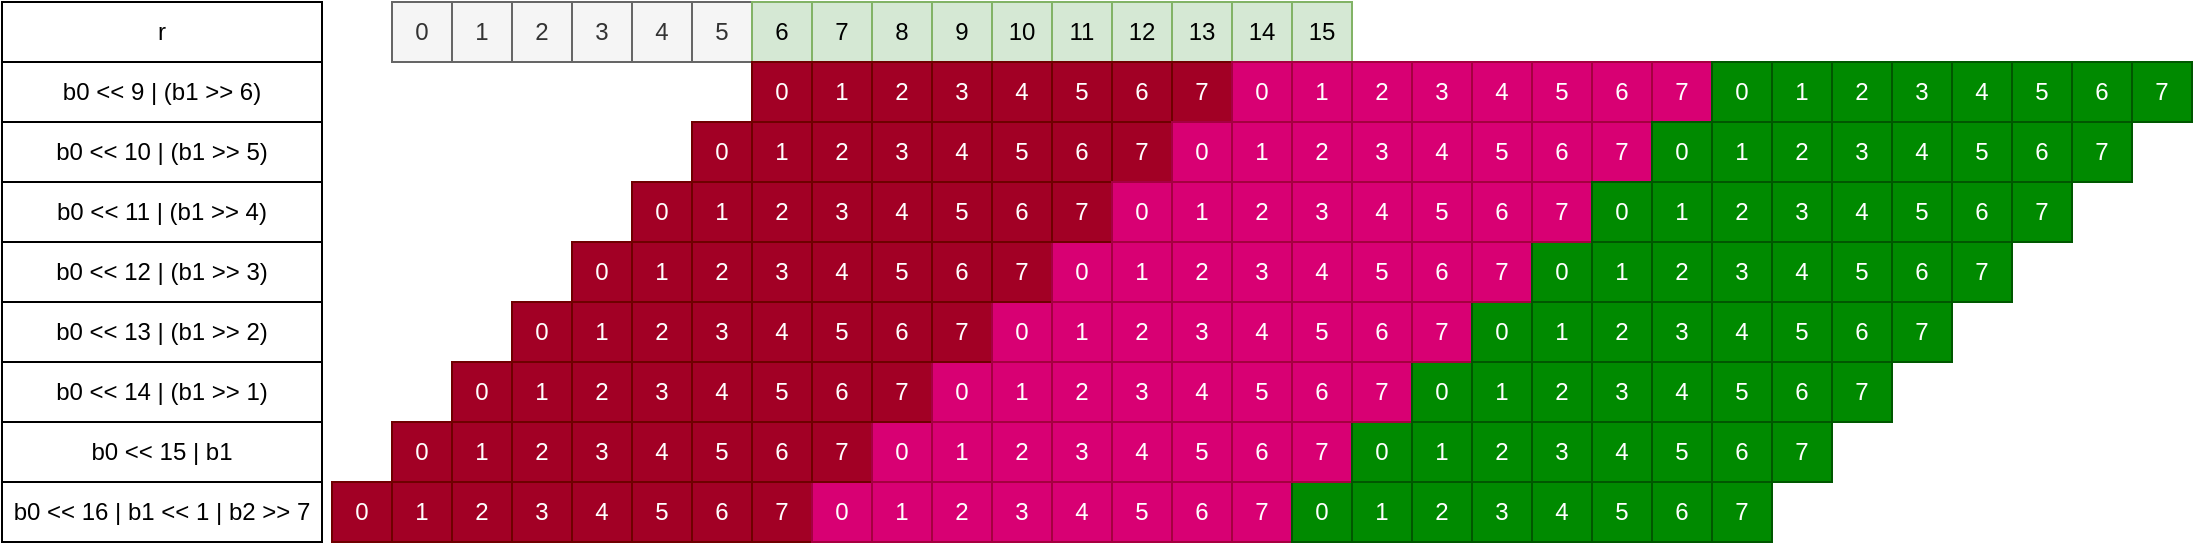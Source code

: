 <mxfile version="12.9.13" type="device"><diagram id="uOVzUXQxePfYdUG9Wrc1" name="Page-1"><mxGraphModel dx="1831" dy="492" grid="1" gridSize="10" guides="1" tooltips="1" connect="1" arrows="1" fold="1" page="1" pageScale="1" pageWidth="850" pageHeight="1100" math="0" shadow="0"><root><mxCell id="0"/><mxCell id="1" parent="0"/><mxCell id="N0EqqoQpJxKkxGZAKBHG-18" value="" style="group" vertex="1" connectable="0" parent="1"><mxGeometry x="185" y="120" width="480" height="30" as="geometry"/></mxCell><mxCell id="N0EqqoQpJxKkxGZAKBHG-2" value="0" style="rounded=0;whiteSpace=wrap;html=1;fillColor=#f5f5f5;strokeColor=#666666;fontColor=#333333;" vertex="1" parent="N0EqqoQpJxKkxGZAKBHG-18"><mxGeometry width="30" height="30" as="geometry"/></mxCell><mxCell id="N0EqqoQpJxKkxGZAKBHG-3" value="1" style="rounded=0;whiteSpace=wrap;html=1;fillColor=#f5f5f5;strokeColor=#666666;fontColor=#333333;" vertex="1" parent="N0EqqoQpJxKkxGZAKBHG-18"><mxGeometry x="30" width="30" height="30" as="geometry"/></mxCell><mxCell id="N0EqqoQpJxKkxGZAKBHG-4" value="2" style="rounded=0;whiteSpace=wrap;html=1;fillColor=#f5f5f5;strokeColor=#666666;fontColor=#333333;" vertex="1" parent="N0EqqoQpJxKkxGZAKBHG-18"><mxGeometry x="60" width="30" height="30" as="geometry"/></mxCell><mxCell id="N0EqqoQpJxKkxGZAKBHG-5" value="3" style="rounded=0;whiteSpace=wrap;html=1;fillColor=#f5f5f5;strokeColor=#666666;fontColor=#333333;" vertex="1" parent="N0EqqoQpJxKkxGZAKBHG-18"><mxGeometry x="90" width="30" height="30" as="geometry"/></mxCell><mxCell id="N0EqqoQpJxKkxGZAKBHG-6" value="4" style="rounded=0;whiteSpace=wrap;html=1;fillColor=#f5f5f5;strokeColor=#666666;fontColor=#333333;" vertex="1" parent="N0EqqoQpJxKkxGZAKBHG-18"><mxGeometry x="120" width="30" height="30" as="geometry"/></mxCell><mxCell id="N0EqqoQpJxKkxGZAKBHG-7" value="5" style="rounded=0;whiteSpace=wrap;html=1;fillColor=#f5f5f5;strokeColor=#666666;fontColor=#333333;" vertex="1" parent="N0EqqoQpJxKkxGZAKBHG-18"><mxGeometry x="150" width="30" height="30" as="geometry"/></mxCell><mxCell id="N0EqqoQpJxKkxGZAKBHG-8" value="6" style="rounded=0;whiteSpace=wrap;html=1;fillColor=#d5e8d4;strokeColor=#82b366;" vertex="1" parent="N0EqqoQpJxKkxGZAKBHG-18"><mxGeometry x="180" width="30" height="30" as="geometry"/></mxCell><mxCell id="N0EqqoQpJxKkxGZAKBHG-9" value="7" style="rounded=0;whiteSpace=wrap;html=1;fillColor=#d5e8d4;strokeColor=#82b366;" vertex="1" parent="N0EqqoQpJxKkxGZAKBHG-18"><mxGeometry x="210" width="30" height="30" as="geometry"/></mxCell><mxCell id="N0EqqoQpJxKkxGZAKBHG-10" value="8" style="rounded=0;whiteSpace=wrap;html=1;fillColor=#d5e8d4;strokeColor=#82b366;" vertex="1" parent="N0EqqoQpJxKkxGZAKBHG-18"><mxGeometry x="240" width="30" height="30" as="geometry"/></mxCell><mxCell id="N0EqqoQpJxKkxGZAKBHG-11" value="9" style="rounded=0;whiteSpace=wrap;html=1;fillColor=#d5e8d4;strokeColor=#82b366;" vertex="1" parent="N0EqqoQpJxKkxGZAKBHG-18"><mxGeometry x="270" width="30" height="30" as="geometry"/></mxCell><mxCell id="N0EqqoQpJxKkxGZAKBHG-12" value="10" style="rounded=0;whiteSpace=wrap;html=1;fillColor=#d5e8d4;strokeColor=#82b366;" vertex="1" parent="N0EqqoQpJxKkxGZAKBHG-18"><mxGeometry x="300" width="30" height="30" as="geometry"/></mxCell><mxCell id="N0EqqoQpJxKkxGZAKBHG-13" value="11" style="rounded=0;whiteSpace=wrap;html=1;fillColor=#d5e8d4;strokeColor=#82b366;" vertex="1" parent="N0EqqoQpJxKkxGZAKBHG-18"><mxGeometry x="330" width="30" height="30" as="geometry"/></mxCell><mxCell id="N0EqqoQpJxKkxGZAKBHG-14" value="12" style="rounded=0;whiteSpace=wrap;html=1;fillColor=#d5e8d4;strokeColor=#82b366;" vertex="1" parent="N0EqqoQpJxKkxGZAKBHG-18"><mxGeometry x="360" width="30" height="30" as="geometry"/></mxCell><mxCell id="N0EqqoQpJxKkxGZAKBHG-15" value="13" style="rounded=0;whiteSpace=wrap;html=1;fillColor=#d5e8d4;strokeColor=#82b366;" vertex="1" parent="N0EqqoQpJxKkxGZAKBHG-18"><mxGeometry x="390" width="30" height="30" as="geometry"/></mxCell><mxCell id="N0EqqoQpJxKkxGZAKBHG-16" value="14" style="rounded=0;whiteSpace=wrap;html=1;fillColor=#d5e8d4;strokeColor=#82b366;" vertex="1" parent="N0EqqoQpJxKkxGZAKBHG-18"><mxGeometry x="420" width="30" height="30" as="geometry"/></mxCell><mxCell id="N0EqqoQpJxKkxGZAKBHG-17" value="15" style="rounded=0;whiteSpace=wrap;html=1;fillColor=#d5e8d4;strokeColor=#82b366;" vertex="1" parent="N0EqqoQpJxKkxGZAKBHG-18"><mxGeometry x="450" width="30" height="30" as="geometry"/></mxCell><mxCell id="N0EqqoQpJxKkxGZAKBHG-55" value="" style="group" vertex="1" connectable="0" parent="1"><mxGeometry x="365" y="150" width="720" height="30" as="geometry"/></mxCell><mxCell id="N0EqqoQpJxKkxGZAKBHG-31" value="" style="group;fillColor=#a20025;strokeColor=#6F0000;fontColor=#ffffff;" vertex="1" connectable="0" parent="N0EqqoQpJxKkxGZAKBHG-55"><mxGeometry width="240" height="30" as="geometry"/></mxCell><mxCell id="N0EqqoQpJxKkxGZAKBHG-22" value="0" style="rounded=0;whiteSpace=wrap;html=1;fillColor=#a20025;strokeColor=#6F0000;fontColor=#ffffff;" vertex="1" parent="N0EqqoQpJxKkxGZAKBHG-31"><mxGeometry width="30" height="30" as="geometry"/></mxCell><mxCell id="N0EqqoQpJxKkxGZAKBHG-23" value="1" style="rounded=0;whiteSpace=wrap;html=1;fillColor=#a20025;strokeColor=#6F0000;fontColor=#ffffff;" vertex="1" parent="N0EqqoQpJxKkxGZAKBHG-31"><mxGeometry x="30" width="30" height="30" as="geometry"/></mxCell><mxCell id="N0EqqoQpJxKkxGZAKBHG-24" value="2" style="rounded=0;whiteSpace=wrap;html=1;fillColor=#a20025;strokeColor=#6F0000;fontColor=#ffffff;" vertex="1" parent="N0EqqoQpJxKkxGZAKBHG-31"><mxGeometry x="60" width="30" height="30" as="geometry"/></mxCell><mxCell id="N0EqqoQpJxKkxGZAKBHG-25" value="3" style="rounded=0;whiteSpace=wrap;html=1;fillColor=#a20025;strokeColor=#6F0000;fontColor=#ffffff;" vertex="1" parent="N0EqqoQpJxKkxGZAKBHG-31"><mxGeometry x="90" width="30" height="30" as="geometry"/></mxCell><mxCell id="N0EqqoQpJxKkxGZAKBHG-27" value="4" style="rounded=0;whiteSpace=wrap;html=1;fillColor=#a20025;strokeColor=#6F0000;fontColor=#ffffff;" vertex="1" parent="N0EqqoQpJxKkxGZAKBHG-31"><mxGeometry x="120" width="30" height="30" as="geometry"/></mxCell><mxCell id="N0EqqoQpJxKkxGZAKBHG-28" value="5" style="rounded=0;whiteSpace=wrap;html=1;fillColor=#a20025;strokeColor=#6F0000;fontColor=#ffffff;" vertex="1" parent="N0EqqoQpJxKkxGZAKBHG-31"><mxGeometry x="150" width="30" height="30" as="geometry"/></mxCell><mxCell id="N0EqqoQpJxKkxGZAKBHG-29" value="6" style="rounded=0;whiteSpace=wrap;html=1;fillColor=#a20025;strokeColor=#6F0000;fontColor=#ffffff;" vertex="1" parent="N0EqqoQpJxKkxGZAKBHG-31"><mxGeometry x="180" width="30" height="30" as="geometry"/></mxCell><mxCell id="N0EqqoQpJxKkxGZAKBHG-30" value="7" style="rounded=0;whiteSpace=wrap;html=1;fillColor=#a20025;strokeColor=#6F0000;fontColor=#ffffff;" vertex="1" parent="N0EqqoQpJxKkxGZAKBHG-31"><mxGeometry x="210" width="30" height="30" as="geometry"/></mxCell><mxCell id="N0EqqoQpJxKkxGZAKBHG-32" value="" style="group;fillColor=#d80073;strokeColor=#A50040;fontColor=#ffffff;" vertex="1" connectable="0" parent="N0EqqoQpJxKkxGZAKBHG-55"><mxGeometry x="240" width="240" height="30" as="geometry"/></mxCell><mxCell id="N0EqqoQpJxKkxGZAKBHG-33" value="0" style="rounded=0;whiteSpace=wrap;html=1;fillColor=#d80073;strokeColor=#A50040;fontColor=#ffffff;" vertex="1" parent="N0EqqoQpJxKkxGZAKBHG-32"><mxGeometry width="30" height="30" as="geometry"/></mxCell><mxCell id="N0EqqoQpJxKkxGZAKBHG-34" value="1" style="rounded=0;whiteSpace=wrap;html=1;fillColor=#d80073;strokeColor=#A50040;fontColor=#ffffff;" vertex="1" parent="N0EqqoQpJxKkxGZAKBHG-32"><mxGeometry x="30" width="30" height="30" as="geometry"/></mxCell><mxCell id="N0EqqoQpJxKkxGZAKBHG-35" value="2" style="rounded=0;whiteSpace=wrap;html=1;fillColor=#d80073;strokeColor=#A50040;fontColor=#ffffff;" vertex="1" parent="N0EqqoQpJxKkxGZAKBHG-32"><mxGeometry x="60" width="30" height="30" as="geometry"/></mxCell><mxCell id="N0EqqoQpJxKkxGZAKBHG-36" value="3" style="rounded=0;whiteSpace=wrap;html=1;fillColor=#d80073;strokeColor=#A50040;fontColor=#ffffff;" vertex="1" parent="N0EqqoQpJxKkxGZAKBHG-32"><mxGeometry x="90" width="30" height="30" as="geometry"/></mxCell><mxCell id="N0EqqoQpJxKkxGZAKBHG-37" value="4" style="rounded=0;whiteSpace=wrap;html=1;fillColor=#d80073;strokeColor=#A50040;fontColor=#ffffff;" vertex="1" parent="N0EqqoQpJxKkxGZAKBHG-32"><mxGeometry x="120" width="30" height="30" as="geometry"/></mxCell><mxCell id="N0EqqoQpJxKkxGZAKBHG-38" value="5" style="rounded=0;whiteSpace=wrap;html=1;fillColor=#d80073;strokeColor=#A50040;fontColor=#ffffff;" vertex="1" parent="N0EqqoQpJxKkxGZAKBHG-32"><mxGeometry x="150" width="30" height="30" as="geometry"/></mxCell><mxCell id="N0EqqoQpJxKkxGZAKBHG-39" value="6" style="rounded=0;whiteSpace=wrap;html=1;fillColor=#d80073;strokeColor=#A50040;fontColor=#ffffff;" vertex="1" parent="N0EqqoQpJxKkxGZAKBHG-32"><mxGeometry x="180" width="30" height="30" as="geometry"/></mxCell><mxCell id="N0EqqoQpJxKkxGZAKBHG-40" value="7" style="rounded=0;whiteSpace=wrap;html=1;fillColor=#d80073;strokeColor=#A50040;fontColor=#ffffff;" vertex="1" parent="N0EqqoQpJxKkxGZAKBHG-32"><mxGeometry x="210" width="30" height="30" as="geometry"/></mxCell><mxCell id="N0EqqoQpJxKkxGZAKBHG-41" value="" style="group;fillColor=#008a00;strokeColor=#005700;fontColor=#ffffff;" vertex="1" connectable="0" parent="N0EqqoQpJxKkxGZAKBHG-55"><mxGeometry x="480" width="240" height="30" as="geometry"/></mxCell><mxCell id="N0EqqoQpJxKkxGZAKBHG-42" value="0" style="rounded=0;whiteSpace=wrap;html=1;fillColor=#008a00;strokeColor=#005700;fontColor=#ffffff;" vertex="1" parent="N0EqqoQpJxKkxGZAKBHG-41"><mxGeometry width="30" height="30" as="geometry"/></mxCell><mxCell id="N0EqqoQpJxKkxGZAKBHG-43" value="1" style="rounded=0;whiteSpace=wrap;html=1;fillColor=#008a00;strokeColor=#005700;fontColor=#ffffff;" vertex="1" parent="N0EqqoQpJxKkxGZAKBHG-41"><mxGeometry x="30" width="30" height="30" as="geometry"/></mxCell><mxCell id="N0EqqoQpJxKkxGZAKBHG-44" value="2" style="rounded=0;whiteSpace=wrap;html=1;fillColor=#008a00;strokeColor=#005700;fontColor=#ffffff;" vertex="1" parent="N0EqqoQpJxKkxGZAKBHG-41"><mxGeometry x="60" width="30" height="30" as="geometry"/></mxCell><mxCell id="N0EqqoQpJxKkxGZAKBHG-45" value="3" style="rounded=0;whiteSpace=wrap;html=1;fillColor=#008a00;strokeColor=#005700;fontColor=#ffffff;" vertex="1" parent="N0EqqoQpJxKkxGZAKBHG-41"><mxGeometry x="90" width="30" height="30" as="geometry"/></mxCell><mxCell id="N0EqqoQpJxKkxGZAKBHG-46" value="4" style="rounded=0;whiteSpace=wrap;html=1;fillColor=#008a00;strokeColor=#005700;fontColor=#ffffff;" vertex="1" parent="N0EqqoQpJxKkxGZAKBHG-41"><mxGeometry x="120" width="30" height="30" as="geometry"/></mxCell><mxCell id="N0EqqoQpJxKkxGZAKBHG-47" value="5" style="rounded=0;whiteSpace=wrap;html=1;fillColor=#008a00;strokeColor=#005700;fontColor=#ffffff;" vertex="1" parent="N0EqqoQpJxKkxGZAKBHG-41"><mxGeometry x="150" width="30" height="30" as="geometry"/></mxCell><mxCell id="N0EqqoQpJxKkxGZAKBHG-48" value="6" style="rounded=0;whiteSpace=wrap;html=1;fillColor=#008a00;strokeColor=#005700;fontColor=#ffffff;" vertex="1" parent="N0EqqoQpJxKkxGZAKBHG-41"><mxGeometry x="180" width="30" height="30" as="geometry"/></mxCell><mxCell id="N0EqqoQpJxKkxGZAKBHG-49" value="7" style="rounded=0;whiteSpace=wrap;html=1;fillColor=#008a00;strokeColor=#005700;fontColor=#ffffff;" vertex="1" parent="N0EqqoQpJxKkxGZAKBHG-41"><mxGeometry x="210" width="30" height="30" as="geometry"/></mxCell><mxCell id="N0EqqoQpJxKkxGZAKBHG-56" value="" style="group" vertex="1" connectable="0" parent="1"><mxGeometry x="335" y="180" width="720" height="30" as="geometry"/></mxCell><mxCell id="N0EqqoQpJxKkxGZAKBHG-57" value="" style="group;fillColor=#a20025;strokeColor=#6F0000;fontColor=#ffffff;" vertex="1" connectable="0" parent="N0EqqoQpJxKkxGZAKBHG-56"><mxGeometry width="240" height="30" as="geometry"/></mxCell><mxCell id="N0EqqoQpJxKkxGZAKBHG-58" value="0" style="rounded=0;whiteSpace=wrap;html=1;fillColor=#a20025;strokeColor=#6F0000;fontColor=#ffffff;" vertex="1" parent="N0EqqoQpJxKkxGZAKBHG-57"><mxGeometry width="30" height="30" as="geometry"/></mxCell><mxCell id="N0EqqoQpJxKkxGZAKBHG-59" value="1" style="rounded=0;whiteSpace=wrap;html=1;fillColor=#a20025;strokeColor=#6F0000;fontColor=#ffffff;" vertex="1" parent="N0EqqoQpJxKkxGZAKBHG-57"><mxGeometry x="30" width="30" height="30" as="geometry"/></mxCell><mxCell id="N0EqqoQpJxKkxGZAKBHG-60" value="2" style="rounded=0;whiteSpace=wrap;html=1;fillColor=#a20025;strokeColor=#6F0000;fontColor=#ffffff;" vertex="1" parent="N0EqqoQpJxKkxGZAKBHG-57"><mxGeometry x="60" width="30" height="30" as="geometry"/></mxCell><mxCell id="N0EqqoQpJxKkxGZAKBHG-61" value="3" style="rounded=0;whiteSpace=wrap;html=1;fillColor=#a20025;strokeColor=#6F0000;fontColor=#ffffff;" vertex="1" parent="N0EqqoQpJxKkxGZAKBHG-57"><mxGeometry x="90" width="30" height="30" as="geometry"/></mxCell><mxCell id="N0EqqoQpJxKkxGZAKBHG-62" value="4" style="rounded=0;whiteSpace=wrap;html=1;fillColor=#a20025;strokeColor=#6F0000;fontColor=#ffffff;" vertex="1" parent="N0EqqoQpJxKkxGZAKBHG-57"><mxGeometry x="120" width="30" height="30" as="geometry"/></mxCell><mxCell id="N0EqqoQpJxKkxGZAKBHG-63" value="5" style="rounded=0;whiteSpace=wrap;html=1;fillColor=#a20025;strokeColor=#6F0000;fontColor=#ffffff;" vertex="1" parent="N0EqqoQpJxKkxGZAKBHG-57"><mxGeometry x="150" width="30" height="30" as="geometry"/></mxCell><mxCell id="N0EqqoQpJxKkxGZAKBHG-64" value="6" style="rounded=0;whiteSpace=wrap;html=1;fillColor=#a20025;strokeColor=#6F0000;fontColor=#ffffff;" vertex="1" parent="N0EqqoQpJxKkxGZAKBHG-57"><mxGeometry x="180" width="30" height="30" as="geometry"/></mxCell><mxCell id="N0EqqoQpJxKkxGZAKBHG-65" value="7" style="rounded=0;whiteSpace=wrap;html=1;fillColor=#a20025;strokeColor=#6F0000;fontColor=#ffffff;" vertex="1" parent="N0EqqoQpJxKkxGZAKBHG-57"><mxGeometry x="210" width="30" height="30" as="geometry"/></mxCell><mxCell id="N0EqqoQpJxKkxGZAKBHG-66" value="" style="group;fillColor=#d80073;strokeColor=#A50040;fontColor=#ffffff;" vertex="1" connectable="0" parent="N0EqqoQpJxKkxGZAKBHG-56"><mxGeometry x="240" width="240" height="30" as="geometry"/></mxCell><mxCell id="N0EqqoQpJxKkxGZAKBHG-67" value="0" style="rounded=0;whiteSpace=wrap;html=1;fillColor=#d80073;strokeColor=#A50040;fontColor=#ffffff;" vertex="1" parent="N0EqqoQpJxKkxGZAKBHG-66"><mxGeometry width="30" height="30" as="geometry"/></mxCell><mxCell id="N0EqqoQpJxKkxGZAKBHG-68" value="1" style="rounded=0;whiteSpace=wrap;html=1;fillColor=#d80073;strokeColor=#A50040;fontColor=#ffffff;" vertex="1" parent="N0EqqoQpJxKkxGZAKBHG-66"><mxGeometry x="30" width="30" height="30" as="geometry"/></mxCell><mxCell id="N0EqqoQpJxKkxGZAKBHG-69" value="2" style="rounded=0;whiteSpace=wrap;html=1;fillColor=#d80073;strokeColor=#A50040;fontColor=#ffffff;" vertex="1" parent="N0EqqoQpJxKkxGZAKBHG-66"><mxGeometry x="60" width="30" height="30" as="geometry"/></mxCell><mxCell id="N0EqqoQpJxKkxGZAKBHG-70" value="3" style="rounded=0;whiteSpace=wrap;html=1;fillColor=#d80073;strokeColor=#A50040;fontColor=#ffffff;" vertex="1" parent="N0EqqoQpJxKkxGZAKBHG-66"><mxGeometry x="90" width="30" height="30" as="geometry"/></mxCell><mxCell id="N0EqqoQpJxKkxGZAKBHG-71" value="4" style="rounded=0;whiteSpace=wrap;html=1;fillColor=#d80073;strokeColor=#A50040;fontColor=#ffffff;" vertex="1" parent="N0EqqoQpJxKkxGZAKBHG-66"><mxGeometry x="120" width="30" height="30" as="geometry"/></mxCell><mxCell id="N0EqqoQpJxKkxGZAKBHG-72" value="5" style="rounded=0;whiteSpace=wrap;html=1;fillColor=#d80073;strokeColor=#A50040;fontColor=#ffffff;" vertex="1" parent="N0EqqoQpJxKkxGZAKBHG-66"><mxGeometry x="150" width="30" height="30" as="geometry"/></mxCell><mxCell id="N0EqqoQpJxKkxGZAKBHG-73" value="6" style="rounded=0;whiteSpace=wrap;html=1;fillColor=#d80073;strokeColor=#A50040;fontColor=#ffffff;" vertex="1" parent="N0EqqoQpJxKkxGZAKBHG-66"><mxGeometry x="180" width="30" height="30" as="geometry"/></mxCell><mxCell id="N0EqqoQpJxKkxGZAKBHG-74" value="7" style="rounded=0;whiteSpace=wrap;html=1;fillColor=#d80073;strokeColor=#A50040;fontColor=#ffffff;" vertex="1" parent="N0EqqoQpJxKkxGZAKBHG-66"><mxGeometry x="210" width="30" height="30" as="geometry"/></mxCell><mxCell id="N0EqqoQpJxKkxGZAKBHG-75" value="" style="group;fillColor=#008a00;strokeColor=#005700;fontColor=#ffffff;" vertex="1" connectable="0" parent="N0EqqoQpJxKkxGZAKBHG-56"><mxGeometry x="480" width="240" height="30" as="geometry"/></mxCell><mxCell id="N0EqqoQpJxKkxGZAKBHG-76" value="0" style="rounded=0;whiteSpace=wrap;html=1;fillColor=#008a00;strokeColor=#005700;fontColor=#ffffff;" vertex="1" parent="N0EqqoQpJxKkxGZAKBHG-75"><mxGeometry width="30" height="30" as="geometry"/></mxCell><mxCell id="N0EqqoQpJxKkxGZAKBHG-77" value="1" style="rounded=0;whiteSpace=wrap;html=1;fillColor=#008a00;strokeColor=#005700;fontColor=#ffffff;" vertex="1" parent="N0EqqoQpJxKkxGZAKBHG-75"><mxGeometry x="30" width="30" height="30" as="geometry"/></mxCell><mxCell id="N0EqqoQpJxKkxGZAKBHG-78" value="2" style="rounded=0;whiteSpace=wrap;html=1;fillColor=#008a00;strokeColor=#005700;fontColor=#ffffff;" vertex="1" parent="N0EqqoQpJxKkxGZAKBHG-75"><mxGeometry x="60" width="30" height="30" as="geometry"/></mxCell><mxCell id="N0EqqoQpJxKkxGZAKBHG-79" value="3" style="rounded=0;whiteSpace=wrap;html=1;fillColor=#008a00;strokeColor=#005700;fontColor=#ffffff;" vertex="1" parent="N0EqqoQpJxKkxGZAKBHG-75"><mxGeometry x="90" width="30" height="30" as="geometry"/></mxCell><mxCell id="N0EqqoQpJxKkxGZAKBHG-80" value="4" style="rounded=0;whiteSpace=wrap;html=1;fillColor=#008a00;strokeColor=#005700;fontColor=#ffffff;" vertex="1" parent="N0EqqoQpJxKkxGZAKBHG-75"><mxGeometry x="120" width="30" height="30" as="geometry"/></mxCell><mxCell id="N0EqqoQpJxKkxGZAKBHG-81" value="5" style="rounded=0;whiteSpace=wrap;html=1;fillColor=#008a00;strokeColor=#005700;fontColor=#ffffff;" vertex="1" parent="N0EqqoQpJxKkxGZAKBHG-75"><mxGeometry x="150" width="30" height="30" as="geometry"/></mxCell><mxCell id="N0EqqoQpJxKkxGZAKBHG-82" value="6" style="rounded=0;whiteSpace=wrap;html=1;fillColor=#008a00;strokeColor=#005700;fontColor=#ffffff;" vertex="1" parent="N0EqqoQpJxKkxGZAKBHG-75"><mxGeometry x="180" width="30" height="30" as="geometry"/></mxCell><mxCell id="N0EqqoQpJxKkxGZAKBHG-83" value="7" style="rounded=0;whiteSpace=wrap;html=1;fillColor=#008a00;strokeColor=#005700;fontColor=#ffffff;" vertex="1" parent="N0EqqoQpJxKkxGZAKBHG-75"><mxGeometry x="210" width="30" height="30" as="geometry"/></mxCell><mxCell id="N0EqqoQpJxKkxGZAKBHG-84" value="" style="group" vertex="1" connectable="0" parent="1"><mxGeometry x="155" y="360" width="720" height="30" as="geometry"/></mxCell><mxCell id="N0EqqoQpJxKkxGZAKBHG-85" value="" style="group;fillColor=#a20025;strokeColor=#6F0000;fontColor=#ffffff;" vertex="1" connectable="0" parent="N0EqqoQpJxKkxGZAKBHG-84"><mxGeometry width="240" height="30" as="geometry"/></mxCell><mxCell id="N0EqqoQpJxKkxGZAKBHG-86" value="0" style="rounded=0;whiteSpace=wrap;html=1;fillColor=#a20025;strokeColor=#6F0000;fontColor=#ffffff;" vertex="1" parent="N0EqqoQpJxKkxGZAKBHG-85"><mxGeometry width="30" height="30" as="geometry"/></mxCell><mxCell id="N0EqqoQpJxKkxGZAKBHG-87" value="1" style="rounded=0;whiteSpace=wrap;html=1;fillColor=#a20025;strokeColor=#6F0000;fontColor=#ffffff;" vertex="1" parent="N0EqqoQpJxKkxGZAKBHG-85"><mxGeometry x="30" width="30" height="30" as="geometry"/></mxCell><mxCell id="N0EqqoQpJxKkxGZAKBHG-88" value="2" style="rounded=0;whiteSpace=wrap;html=1;fillColor=#a20025;strokeColor=#6F0000;fontColor=#ffffff;" vertex="1" parent="N0EqqoQpJxKkxGZAKBHG-85"><mxGeometry x="60" width="30" height="30" as="geometry"/></mxCell><mxCell id="N0EqqoQpJxKkxGZAKBHG-89" value="3" style="rounded=0;whiteSpace=wrap;html=1;fillColor=#a20025;strokeColor=#6F0000;fontColor=#ffffff;" vertex="1" parent="N0EqqoQpJxKkxGZAKBHG-85"><mxGeometry x="90" width="30" height="30" as="geometry"/></mxCell><mxCell id="N0EqqoQpJxKkxGZAKBHG-90" value="4" style="rounded=0;whiteSpace=wrap;html=1;fillColor=#a20025;strokeColor=#6F0000;fontColor=#ffffff;" vertex="1" parent="N0EqqoQpJxKkxGZAKBHG-85"><mxGeometry x="120" width="30" height="30" as="geometry"/></mxCell><mxCell id="N0EqqoQpJxKkxGZAKBHG-91" value="5" style="rounded=0;whiteSpace=wrap;html=1;fillColor=#a20025;strokeColor=#6F0000;fontColor=#ffffff;" vertex="1" parent="N0EqqoQpJxKkxGZAKBHG-85"><mxGeometry x="150" width="30" height="30" as="geometry"/></mxCell><mxCell id="N0EqqoQpJxKkxGZAKBHG-92" value="6" style="rounded=0;whiteSpace=wrap;html=1;fillColor=#a20025;strokeColor=#6F0000;fontColor=#ffffff;" vertex="1" parent="N0EqqoQpJxKkxGZAKBHG-85"><mxGeometry x="180" width="30" height="30" as="geometry"/></mxCell><mxCell id="N0EqqoQpJxKkxGZAKBHG-93" value="7" style="rounded=0;whiteSpace=wrap;html=1;fillColor=#a20025;strokeColor=#6F0000;fontColor=#ffffff;" vertex="1" parent="N0EqqoQpJxKkxGZAKBHG-85"><mxGeometry x="210" width="30" height="30" as="geometry"/></mxCell><mxCell id="N0EqqoQpJxKkxGZAKBHG-94" value="" style="group;fillColor=#d80073;strokeColor=#A50040;fontColor=#ffffff;" vertex="1" connectable="0" parent="N0EqqoQpJxKkxGZAKBHG-84"><mxGeometry x="240" width="240" height="30" as="geometry"/></mxCell><mxCell id="N0EqqoQpJxKkxGZAKBHG-95" value="0" style="rounded=0;whiteSpace=wrap;html=1;fillColor=#d80073;strokeColor=#A50040;fontColor=#ffffff;" vertex="1" parent="N0EqqoQpJxKkxGZAKBHG-94"><mxGeometry width="30" height="30" as="geometry"/></mxCell><mxCell id="N0EqqoQpJxKkxGZAKBHG-96" value="1" style="rounded=0;whiteSpace=wrap;html=1;fillColor=#d80073;strokeColor=#A50040;fontColor=#ffffff;" vertex="1" parent="N0EqqoQpJxKkxGZAKBHG-94"><mxGeometry x="30" width="30" height="30" as="geometry"/></mxCell><mxCell id="N0EqqoQpJxKkxGZAKBHG-97" value="2" style="rounded=0;whiteSpace=wrap;html=1;fillColor=#d80073;strokeColor=#A50040;fontColor=#ffffff;" vertex="1" parent="N0EqqoQpJxKkxGZAKBHG-94"><mxGeometry x="60" width="30" height="30" as="geometry"/></mxCell><mxCell id="N0EqqoQpJxKkxGZAKBHG-98" value="3" style="rounded=0;whiteSpace=wrap;html=1;fillColor=#d80073;strokeColor=#A50040;fontColor=#ffffff;" vertex="1" parent="N0EqqoQpJxKkxGZAKBHG-94"><mxGeometry x="90" width="30" height="30" as="geometry"/></mxCell><mxCell id="N0EqqoQpJxKkxGZAKBHG-99" value="4" style="rounded=0;whiteSpace=wrap;html=1;fillColor=#d80073;strokeColor=#A50040;fontColor=#ffffff;" vertex="1" parent="N0EqqoQpJxKkxGZAKBHG-94"><mxGeometry x="120" width="30" height="30" as="geometry"/></mxCell><mxCell id="N0EqqoQpJxKkxGZAKBHG-100" value="5" style="rounded=0;whiteSpace=wrap;html=1;fillColor=#d80073;strokeColor=#A50040;fontColor=#ffffff;" vertex="1" parent="N0EqqoQpJxKkxGZAKBHG-94"><mxGeometry x="150" width="30" height="30" as="geometry"/></mxCell><mxCell id="N0EqqoQpJxKkxGZAKBHG-101" value="6" style="rounded=0;whiteSpace=wrap;html=1;fillColor=#d80073;strokeColor=#A50040;fontColor=#ffffff;" vertex="1" parent="N0EqqoQpJxKkxGZAKBHG-94"><mxGeometry x="180" width="30" height="30" as="geometry"/></mxCell><mxCell id="N0EqqoQpJxKkxGZAKBHG-102" value="7" style="rounded=0;whiteSpace=wrap;html=1;fillColor=#d80073;strokeColor=#A50040;fontColor=#ffffff;" vertex="1" parent="N0EqqoQpJxKkxGZAKBHG-94"><mxGeometry x="210" width="30" height="30" as="geometry"/></mxCell><mxCell id="N0EqqoQpJxKkxGZAKBHG-103" value="" style="group;fillColor=#008a00;strokeColor=#005700;fontColor=#ffffff;" vertex="1" connectable="0" parent="N0EqqoQpJxKkxGZAKBHG-84"><mxGeometry x="480" width="240" height="30" as="geometry"/></mxCell><mxCell id="N0EqqoQpJxKkxGZAKBHG-104" value="0" style="rounded=0;whiteSpace=wrap;html=1;fillColor=#008a00;strokeColor=#005700;fontColor=#ffffff;" vertex="1" parent="N0EqqoQpJxKkxGZAKBHG-103"><mxGeometry width="30" height="30" as="geometry"/></mxCell><mxCell id="N0EqqoQpJxKkxGZAKBHG-105" value="1" style="rounded=0;whiteSpace=wrap;html=1;fillColor=#008a00;strokeColor=#005700;fontColor=#ffffff;" vertex="1" parent="N0EqqoQpJxKkxGZAKBHG-103"><mxGeometry x="30" width="30" height="30" as="geometry"/></mxCell><mxCell id="N0EqqoQpJxKkxGZAKBHG-106" value="2" style="rounded=0;whiteSpace=wrap;html=1;fillColor=#008a00;strokeColor=#005700;fontColor=#ffffff;" vertex="1" parent="N0EqqoQpJxKkxGZAKBHG-103"><mxGeometry x="60" width="30" height="30" as="geometry"/></mxCell><mxCell id="N0EqqoQpJxKkxGZAKBHG-107" value="3" style="rounded=0;whiteSpace=wrap;html=1;fillColor=#008a00;strokeColor=#005700;fontColor=#ffffff;" vertex="1" parent="N0EqqoQpJxKkxGZAKBHG-103"><mxGeometry x="90" width="30" height="30" as="geometry"/></mxCell><mxCell id="N0EqqoQpJxKkxGZAKBHG-108" value="4" style="rounded=0;whiteSpace=wrap;html=1;fillColor=#008a00;strokeColor=#005700;fontColor=#ffffff;" vertex="1" parent="N0EqqoQpJxKkxGZAKBHG-103"><mxGeometry x="120" width="30" height="30" as="geometry"/></mxCell><mxCell id="N0EqqoQpJxKkxGZAKBHG-109" value="5" style="rounded=0;whiteSpace=wrap;html=1;fillColor=#008a00;strokeColor=#005700;fontColor=#ffffff;" vertex="1" parent="N0EqqoQpJxKkxGZAKBHG-103"><mxGeometry x="150" width="30" height="30" as="geometry"/></mxCell><mxCell id="N0EqqoQpJxKkxGZAKBHG-110" value="6" style="rounded=0;whiteSpace=wrap;html=1;fillColor=#008a00;strokeColor=#005700;fontColor=#ffffff;" vertex="1" parent="N0EqqoQpJxKkxGZAKBHG-103"><mxGeometry x="180" width="30" height="30" as="geometry"/></mxCell><mxCell id="N0EqqoQpJxKkxGZAKBHG-111" value="7" style="rounded=0;whiteSpace=wrap;html=1;fillColor=#008a00;strokeColor=#005700;fontColor=#ffffff;" vertex="1" parent="N0EqqoQpJxKkxGZAKBHG-103"><mxGeometry x="210" width="30" height="30" as="geometry"/></mxCell><mxCell id="N0EqqoQpJxKkxGZAKBHG-113" value="" style="group" vertex="1" connectable="0" parent="1"><mxGeometry x="185" y="330" width="720" height="30" as="geometry"/></mxCell><mxCell id="N0EqqoQpJxKkxGZAKBHG-114" value="" style="group;fillColor=#a20025;strokeColor=#6F0000;fontColor=#ffffff;" vertex="1" connectable="0" parent="N0EqqoQpJxKkxGZAKBHG-113"><mxGeometry width="240" height="30" as="geometry"/></mxCell><mxCell id="N0EqqoQpJxKkxGZAKBHG-115" value="0" style="rounded=0;whiteSpace=wrap;html=1;fillColor=#a20025;strokeColor=#6F0000;fontColor=#ffffff;" vertex="1" parent="N0EqqoQpJxKkxGZAKBHG-114"><mxGeometry width="30" height="30" as="geometry"/></mxCell><mxCell id="N0EqqoQpJxKkxGZAKBHG-116" value="1" style="rounded=0;whiteSpace=wrap;html=1;fillColor=#a20025;strokeColor=#6F0000;fontColor=#ffffff;" vertex="1" parent="N0EqqoQpJxKkxGZAKBHG-114"><mxGeometry x="30" width="30" height="30" as="geometry"/></mxCell><mxCell id="N0EqqoQpJxKkxGZAKBHG-117" value="2" style="rounded=0;whiteSpace=wrap;html=1;fillColor=#a20025;strokeColor=#6F0000;fontColor=#ffffff;" vertex="1" parent="N0EqqoQpJxKkxGZAKBHG-114"><mxGeometry x="60" width="30" height="30" as="geometry"/></mxCell><mxCell id="N0EqqoQpJxKkxGZAKBHG-118" value="3" style="rounded=0;whiteSpace=wrap;html=1;fillColor=#a20025;strokeColor=#6F0000;fontColor=#ffffff;" vertex="1" parent="N0EqqoQpJxKkxGZAKBHG-114"><mxGeometry x="90" width="30" height="30" as="geometry"/></mxCell><mxCell id="N0EqqoQpJxKkxGZAKBHG-119" value="4" style="rounded=0;whiteSpace=wrap;html=1;fillColor=#a20025;strokeColor=#6F0000;fontColor=#ffffff;" vertex="1" parent="N0EqqoQpJxKkxGZAKBHG-114"><mxGeometry x="120" width="30" height="30" as="geometry"/></mxCell><mxCell id="N0EqqoQpJxKkxGZAKBHG-120" value="5" style="rounded=0;whiteSpace=wrap;html=1;fillColor=#a20025;strokeColor=#6F0000;fontColor=#ffffff;" vertex="1" parent="N0EqqoQpJxKkxGZAKBHG-114"><mxGeometry x="150" width="30" height="30" as="geometry"/></mxCell><mxCell id="N0EqqoQpJxKkxGZAKBHG-121" value="6" style="rounded=0;whiteSpace=wrap;html=1;fillColor=#a20025;strokeColor=#6F0000;fontColor=#ffffff;" vertex="1" parent="N0EqqoQpJxKkxGZAKBHG-114"><mxGeometry x="180" width="30" height="30" as="geometry"/></mxCell><mxCell id="N0EqqoQpJxKkxGZAKBHG-122" value="7" style="rounded=0;whiteSpace=wrap;html=1;fillColor=#a20025;strokeColor=#6F0000;fontColor=#ffffff;" vertex="1" parent="N0EqqoQpJxKkxGZAKBHG-114"><mxGeometry x="210" width="30" height="30" as="geometry"/></mxCell><mxCell id="N0EqqoQpJxKkxGZAKBHG-123" value="" style="group;fillColor=#d80073;strokeColor=#A50040;fontColor=#ffffff;" vertex="1" connectable="0" parent="N0EqqoQpJxKkxGZAKBHG-113"><mxGeometry x="240" width="240" height="30" as="geometry"/></mxCell><mxCell id="N0EqqoQpJxKkxGZAKBHG-124" value="0" style="rounded=0;whiteSpace=wrap;html=1;fillColor=#d80073;strokeColor=#A50040;fontColor=#ffffff;" vertex="1" parent="N0EqqoQpJxKkxGZAKBHG-123"><mxGeometry width="30" height="30" as="geometry"/></mxCell><mxCell id="N0EqqoQpJxKkxGZAKBHG-125" value="1" style="rounded=0;whiteSpace=wrap;html=1;fillColor=#d80073;strokeColor=#A50040;fontColor=#ffffff;" vertex="1" parent="N0EqqoQpJxKkxGZAKBHG-123"><mxGeometry x="30" width="30" height="30" as="geometry"/></mxCell><mxCell id="N0EqqoQpJxKkxGZAKBHG-126" value="2" style="rounded=0;whiteSpace=wrap;html=1;fillColor=#d80073;strokeColor=#A50040;fontColor=#ffffff;" vertex="1" parent="N0EqqoQpJxKkxGZAKBHG-123"><mxGeometry x="60" width="30" height="30" as="geometry"/></mxCell><mxCell id="N0EqqoQpJxKkxGZAKBHG-127" value="3" style="rounded=0;whiteSpace=wrap;html=1;fillColor=#d80073;strokeColor=#A50040;fontColor=#ffffff;" vertex="1" parent="N0EqqoQpJxKkxGZAKBHG-123"><mxGeometry x="90" width="30" height="30" as="geometry"/></mxCell><mxCell id="N0EqqoQpJxKkxGZAKBHG-128" value="4" style="rounded=0;whiteSpace=wrap;html=1;fillColor=#d80073;strokeColor=#A50040;fontColor=#ffffff;" vertex="1" parent="N0EqqoQpJxKkxGZAKBHG-123"><mxGeometry x="120" width="30" height="30" as="geometry"/></mxCell><mxCell id="N0EqqoQpJxKkxGZAKBHG-129" value="5" style="rounded=0;whiteSpace=wrap;html=1;fillColor=#d80073;strokeColor=#A50040;fontColor=#ffffff;" vertex="1" parent="N0EqqoQpJxKkxGZAKBHG-123"><mxGeometry x="150" width="30" height="30" as="geometry"/></mxCell><mxCell id="N0EqqoQpJxKkxGZAKBHG-130" value="6" style="rounded=0;whiteSpace=wrap;html=1;fillColor=#d80073;strokeColor=#A50040;fontColor=#ffffff;" vertex="1" parent="N0EqqoQpJxKkxGZAKBHG-123"><mxGeometry x="180" width="30" height="30" as="geometry"/></mxCell><mxCell id="N0EqqoQpJxKkxGZAKBHG-131" value="7" style="rounded=0;whiteSpace=wrap;html=1;fillColor=#d80073;strokeColor=#A50040;fontColor=#ffffff;" vertex="1" parent="N0EqqoQpJxKkxGZAKBHG-123"><mxGeometry x="210" width="30" height="30" as="geometry"/></mxCell><mxCell id="N0EqqoQpJxKkxGZAKBHG-132" value="" style="group;fillColor=#008a00;strokeColor=#005700;fontColor=#ffffff;" vertex="1" connectable="0" parent="N0EqqoQpJxKkxGZAKBHG-113"><mxGeometry x="480" width="240" height="30" as="geometry"/></mxCell><mxCell id="N0EqqoQpJxKkxGZAKBHG-133" value="0" style="rounded=0;whiteSpace=wrap;html=1;fillColor=#008a00;strokeColor=#005700;fontColor=#ffffff;" vertex="1" parent="N0EqqoQpJxKkxGZAKBHG-132"><mxGeometry width="30" height="30" as="geometry"/></mxCell><mxCell id="N0EqqoQpJxKkxGZAKBHG-134" value="1" style="rounded=0;whiteSpace=wrap;html=1;fillColor=#008a00;strokeColor=#005700;fontColor=#ffffff;" vertex="1" parent="N0EqqoQpJxKkxGZAKBHG-132"><mxGeometry x="30" width="30" height="30" as="geometry"/></mxCell><mxCell id="N0EqqoQpJxKkxGZAKBHG-135" value="2" style="rounded=0;whiteSpace=wrap;html=1;fillColor=#008a00;strokeColor=#005700;fontColor=#ffffff;" vertex="1" parent="N0EqqoQpJxKkxGZAKBHG-132"><mxGeometry x="60" width="30" height="30" as="geometry"/></mxCell><mxCell id="N0EqqoQpJxKkxGZAKBHG-136" value="3" style="rounded=0;whiteSpace=wrap;html=1;fillColor=#008a00;strokeColor=#005700;fontColor=#ffffff;" vertex="1" parent="N0EqqoQpJxKkxGZAKBHG-132"><mxGeometry x="90" width="30" height="30" as="geometry"/></mxCell><mxCell id="N0EqqoQpJxKkxGZAKBHG-137" value="4" style="rounded=0;whiteSpace=wrap;html=1;fillColor=#008a00;strokeColor=#005700;fontColor=#ffffff;" vertex="1" parent="N0EqqoQpJxKkxGZAKBHG-132"><mxGeometry x="120" width="30" height="30" as="geometry"/></mxCell><mxCell id="N0EqqoQpJxKkxGZAKBHG-138" value="5" style="rounded=0;whiteSpace=wrap;html=1;fillColor=#008a00;strokeColor=#005700;fontColor=#ffffff;" vertex="1" parent="N0EqqoQpJxKkxGZAKBHG-132"><mxGeometry x="150" width="30" height="30" as="geometry"/></mxCell><mxCell id="N0EqqoQpJxKkxGZAKBHG-139" value="6" style="rounded=0;whiteSpace=wrap;html=1;fillColor=#008a00;strokeColor=#005700;fontColor=#ffffff;" vertex="1" parent="N0EqqoQpJxKkxGZAKBHG-132"><mxGeometry x="180" width="30" height="30" as="geometry"/></mxCell><mxCell id="N0EqqoQpJxKkxGZAKBHG-140" value="7" style="rounded=0;whiteSpace=wrap;html=1;fillColor=#008a00;strokeColor=#005700;fontColor=#ffffff;" vertex="1" parent="N0EqqoQpJxKkxGZAKBHG-132"><mxGeometry x="210" width="30" height="30" as="geometry"/></mxCell><mxCell id="N0EqqoQpJxKkxGZAKBHG-141" value="" style="group" vertex="1" connectable="0" parent="1"><mxGeometry x="215" y="300" width="720" height="30" as="geometry"/></mxCell><mxCell id="N0EqqoQpJxKkxGZAKBHG-142" value="" style="group;fillColor=#a20025;strokeColor=#6F0000;fontColor=#ffffff;" vertex="1" connectable="0" parent="N0EqqoQpJxKkxGZAKBHG-141"><mxGeometry width="240" height="30" as="geometry"/></mxCell><mxCell id="N0EqqoQpJxKkxGZAKBHG-143" value="0" style="rounded=0;whiteSpace=wrap;html=1;fillColor=#a20025;strokeColor=#6F0000;fontColor=#ffffff;" vertex="1" parent="N0EqqoQpJxKkxGZAKBHG-142"><mxGeometry width="30" height="30" as="geometry"/></mxCell><mxCell id="N0EqqoQpJxKkxGZAKBHG-144" value="1" style="rounded=0;whiteSpace=wrap;html=1;fillColor=#a20025;strokeColor=#6F0000;fontColor=#ffffff;" vertex="1" parent="N0EqqoQpJxKkxGZAKBHG-142"><mxGeometry x="30" width="30" height="30" as="geometry"/></mxCell><mxCell id="N0EqqoQpJxKkxGZAKBHG-145" value="2" style="rounded=0;whiteSpace=wrap;html=1;fillColor=#a20025;strokeColor=#6F0000;fontColor=#ffffff;" vertex="1" parent="N0EqqoQpJxKkxGZAKBHG-142"><mxGeometry x="60" width="30" height="30" as="geometry"/></mxCell><mxCell id="N0EqqoQpJxKkxGZAKBHG-146" value="3" style="rounded=0;whiteSpace=wrap;html=1;fillColor=#a20025;strokeColor=#6F0000;fontColor=#ffffff;" vertex="1" parent="N0EqqoQpJxKkxGZAKBHG-142"><mxGeometry x="90" width="30" height="30" as="geometry"/></mxCell><mxCell id="N0EqqoQpJxKkxGZAKBHG-147" value="4" style="rounded=0;whiteSpace=wrap;html=1;fillColor=#a20025;strokeColor=#6F0000;fontColor=#ffffff;" vertex="1" parent="N0EqqoQpJxKkxGZAKBHG-142"><mxGeometry x="120" width="30" height="30" as="geometry"/></mxCell><mxCell id="N0EqqoQpJxKkxGZAKBHG-148" value="5" style="rounded=0;whiteSpace=wrap;html=1;fillColor=#a20025;strokeColor=#6F0000;fontColor=#ffffff;" vertex="1" parent="N0EqqoQpJxKkxGZAKBHG-142"><mxGeometry x="150" width="30" height="30" as="geometry"/></mxCell><mxCell id="N0EqqoQpJxKkxGZAKBHG-149" value="6" style="rounded=0;whiteSpace=wrap;html=1;fillColor=#a20025;strokeColor=#6F0000;fontColor=#ffffff;" vertex="1" parent="N0EqqoQpJxKkxGZAKBHG-142"><mxGeometry x="180" width="30" height="30" as="geometry"/></mxCell><mxCell id="N0EqqoQpJxKkxGZAKBHG-150" value="7" style="rounded=0;whiteSpace=wrap;html=1;fillColor=#a20025;strokeColor=#6F0000;fontColor=#ffffff;" vertex="1" parent="N0EqqoQpJxKkxGZAKBHG-142"><mxGeometry x="210" width="30" height="30" as="geometry"/></mxCell><mxCell id="N0EqqoQpJxKkxGZAKBHG-151" value="" style="group;fillColor=#d80073;strokeColor=#A50040;fontColor=#ffffff;" vertex="1" connectable="0" parent="N0EqqoQpJxKkxGZAKBHG-141"><mxGeometry x="240" width="240" height="30" as="geometry"/></mxCell><mxCell id="N0EqqoQpJxKkxGZAKBHG-152" value="0" style="rounded=0;whiteSpace=wrap;html=1;fillColor=#d80073;strokeColor=#A50040;fontColor=#ffffff;" vertex="1" parent="N0EqqoQpJxKkxGZAKBHG-151"><mxGeometry width="30" height="30" as="geometry"/></mxCell><mxCell id="N0EqqoQpJxKkxGZAKBHG-153" value="1" style="rounded=0;whiteSpace=wrap;html=1;fillColor=#d80073;strokeColor=#A50040;fontColor=#ffffff;" vertex="1" parent="N0EqqoQpJxKkxGZAKBHG-151"><mxGeometry x="30" width="30" height="30" as="geometry"/></mxCell><mxCell id="N0EqqoQpJxKkxGZAKBHG-154" value="2" style="rounded=0;whiteSpace=wrap;html=1;fillColor=#d80073;strokeColor=#A50040;fontColor=#ffffff;" vertex="1" parent="N0EqqoQpJxKkxGZAKBHG-151"><mxGeometry x="60" width="30" height="30" as="geometry"/></mxCell><mxCell id="N0EqqoQpJxKkxGZAKBHG-155" value="3" style="rounded=0;whiteSpace=wrap;html=1;fillColor=#d80073;strokeColor=#A50040;fontColor=#ffffff;" vertex="1" parent="N0EqqoQpJxKkxGZAKBHG-151"><mxGeometry x="90" width="30" height="30" as="geometry"/></mxCell><mxCell id="N0EqqoQpJxKkxGZAKBHG-156" value="4" style="rounded=0;whiteSpace=wrap;html=1;fillColor=#d80073;strokeColor=#A50040;fontColor=#ffffff;" vertex="1" parent="N0EqqoQpJxKkxGZAKBHG-151"><mxGeometry x="120" width="30" height="30" as="geometry"/></mxCell><mxCell id="N0EqqoQpJxKkxGZAKBHG-157" value="5" style="rounded=0;whiteSpace=wrap;html=1;fillColor=#d80073;strokeColor=#A50040;fontColor=#ffffff;" vertex="1" parent="N0EqqoQpJxKkxGZAKBHG-151"><mxGeometry x="150" width="30" height="30" as="geometry"/></mxCell><mxCell id="N0EqqoQpJxKkxGZAKBHG-158" value="6" style="rounded=0;whiteSpace=wrap;html=1;fillColor=#d80073;strokeColor=#A50040;fontColor=#ffffff;" vertex="1" parent="N0EqqoQpJxKkxGZAKBHG-151"><mxGeometry x="180" width="30" height="30" as="geometry"/></mxCell><mxCell id="N0EqqoQpJxKkxGZAKBHG-159" value="7" style="rounded=0;whiteSpace=wrap;html=1;fillColor=#d80073;strokeColor=#A50040;fontColor=#ffffff;" vertex="1" parent="N0EqqoQpJxKkxGZAKBHG-151"><mxGeometry x="210" width="30" height="30" as="geometry"/></mxCell><mxCell id="N0EqqoQpJxKkxGZAKBHG-160" value="" style="group;fillColor=#008a00;strokeColor=#005700;fontColor=#ffffff;" vertex="1" connectable="0" parent="N0EqqoQpJxKkxGZAKBHG-141"><mxGeometry x="480" width="240" height="30" as="geometry"/></mxCell><mxCell id="N0EqqoQpJxKkxGZAKBHG-161" value="0" style="rounded=0;whiteSpace=wrap;html=1;fillColor=#008a00;strokeColor=#005700;fontColor=#ffffff;" vertex="1" parent="N0EqqoQpJxKkxGZAKBHG-160"><mxGeometry width="30" height="30" as="geometry"/></mxCell><mxCell id="N0EqqoQpJxKkxGZAKBHG-162" value="1" style="rounded=0;whiteSpace=wrap;html=1;fillColor=#008a00;strokeColor=#005700;fontColor=#ffffff;" vertex="1" parent="N0EqqoQpJxKkxGZAKBHG-160"><mxGeometry x="30" width="30" height="30" as="geometry"/></mxCell><mxCell id="N0EqqoQpJxKkxGZAKBHG-163" value="2" style="rounded=0;whiteSpace=wrap;html=1;fillColor=#008a00;strokeColor=#005700;fontColor=#ffffff;" vertex="1" parent="N0EqqoQpJxKkxGZAKBHG-160"><mxGeometry x="60" width="30" height="30" as="geometry"/></mxCell><mxCell id="N0EqqoQpJxKkxGZAKBHG-164" value="3" style="rounded=0;whiteSpace=wrap;html=1;fillColor=#008a00;strokeColor=#005700;fontColor=#ffffff;" vertex="1" parent="N0EqqoQpJxKkxGZAKBHG-160"><mxGeometry x="90" width="30" height="30" as="geometry"/></mxCell><mxCell id="N0EqqoQpJxKkxGZAKBHG-165" value="4" style="rounded=0;whiteSpace=wrap;html=1;fillColor=#008a00;strokeColor=#005700;fontColor=#ffffff;" vertex="1" parent="N0EqqoQpJxKkxGZAKBHG-160"><mxGeometry x="120" width="30" height="30" as="geometry"/></mxCell><mxCell id="N0EqqoQpJxKkxGZAKBHG-166" value="5" style="rounded=0;whiteSpace=wrap;html=1;fillColor=#008a00;strokeColor=#005700;fontColor=#ffffff;" vertex="1" parent="N0EqqoQpJxKkxGZAKBHG-160"><mxGeometry x="150" width="30" height="30" as="geometry"/></mxCell><mxCell id="N0EqqoQpJxKkxGZAKBHG-167" value="6" style="rounded=0;whiteSpace=wrap;html=1;fillColor=#008a00;strokeColor=#005700;fontColor=#ffffff;" vertex="1" parent="N0EqqoQpJxKkxGZAKBHG-160"><mxGeometry x="180" width="30" height="30" as="geometry"/></mxCell><mxCell id="N0EqqoQpJxKkxGZAKBHG-168" value="7" style="rounded=0;whiteSpace=wrap;html=1;fillColor=#008a00;strokeColor=#005700;fontColor=#ffffff;" vertex="1" parent="N0EqqoQpJxKkxGZAKBHG-160"><mxGeometry x="210" width="30" height="30" as="geometry"/></mxCell><mxCell id="N0EqqoQpJxKkxGZAKBHG-169" value="" style="group" vertex="1" connectable="0" parent="1"><mxGeometry x="245" y="270" width="720" height="30" as="geometry"/></mxCell><mxCell id="N0EqqoQpJxKkxGZAKBHG-170" value="" style="group;fillColor=#a20025;strokeColor=#6F0000;fontColor=#ffffff;" vertex="1" connectable="0" parent="N0EqqoQpJxKkxGZAKBHG-169"><mxGeometry width="240" height="30" as="geometry"/></mxCell><mxCell id="N0EqqoQpJxKkxGZAKBHG-171" value="0" style="rounded=0;whiteSpace=wrap;html=1;fillColor=#a20025;strokeColor=#6F0000;fontColor=#ffffff;" vertex="1" parent="N0EqqoQpJxKkxGZAKBHG-170"><mxGeometry width="30" height="30" as="geometry"/></mxCell><mxCell id="N0EqqoQpJxKkxGZAKBHG-172" value="1" style="rounded=0;whiteSpace=wrap;html=1;fillColor=#a20025;strokeColor=#6F0000;fontColor=#ffffff;" vertex="1" parent="N0EqqoQpJxKkxGZAKBHG-170"><mxGeometry x="30" width="30" height="30" as="geometry"/></mxCell><mxCell id="N0EqqoQpJxKkxGZAKBHG-173" value="2" style="rounded=0;whiteSpace=wrap;html=1;fillColor=#a20025;strokeColor=#6F0000;fontColor=#ffffff;" vertex="1" parent="N0EqqoQpJxKkxGZAKBHG-170"><mxGeometry x="60" width="30" height="30" as="geometry"/></mxCell><mxCell id="N0EqqoQpJxKkxGZAKBHG-174" value="3" style="rounded=0;whiteSpace=wrap;html=1;fillColor=#a20025;strokeColor=#6F0000;fontColor=#ffffff;" vertex="1" parent="N0EqqoQpJxKkxGZAKBHG-170"><mxGeometry x="90" width="30" height="30" as="geometry"/></mxCell><mxCell id="N0EqqoQpJxKkxGZAKBHG-175" value="4" style="rounded=0;whiteSpace=wrap;html=1;fillColor=#a20025;strokeColor=#6F0000;fontColor=#ffffff;" vertex="1" parent="N0EqqoQpJxKkxGZAKBHG-170"><mxGeometry x="120" width="30" height="30" as="geometry"/></mxCell><mxCell id="N0EqqoQpJxKkxGZAKBHG-176" value="5" style="rounded=0;whiteSpace=wrap;html=1;fillColor=#a20025;strokeColor=#6F0000;fontColor=#ffffff;" vertex="1" parent="N0EqqoQpJxKkxGZAKBHG-170"><mxGeometry x="150" width="30" height="30" as="geometry"/></mxCell><mxCell id="N0EqqoQpJxKkxGZAKBHG-177" value="6" style="rounded=0;whiteSpace=wrap;html=1;fillColor=#a20025;strokeColor=#6F0000;fontColor=#ffffff;" vertex="1" parent="N0EqqoQpJxKkxGZAKBHG-170"><mxGeometry x="180" width="30" height="30" as="geometry"/></mxCell><mxCell id="N0EqqoQpJxKkxGZAKBHG-178" value="7" style="rounded=0;whiteSpace=wrap;html=1;fillColor=#a20025;strokeColor=#6F0000;fontColor=#ffffff;" vertex="1" parent="N0EqqoQpJxKkxGZAKBHG-170"><mxGeometry x="210" width="30" height="30" as="geometry"/></mxCell><mxCell id="N0EqqoQpJxKkxGZAKBHG-179" value="" style="group;fillColor=#d80073;strokeColor=#A50040;fontColor=#ffffff;" vertex="1" connectable="0" parent="N0EqqoQpJxKkxGZAKBHG-169"><mxGeometry x="240" width="240" height="30" as="geometry"/></mxCell><mxCell id="N0EqqoQpJxKkxGZAKBHG-180" value="0" style="rounded=0;whiteSpace=wrap;html=1;fillColor=#d80073;strokeColor=#A50040;fontColor=#ffffff;" vertex="1" parent="N0EqqoQpJxKkxGZAKBHG-179"><mxGeometry width="30" height="30" as="geometry"/></mxCell><mxCell id="N0EqqoQpJxKkxGZAKBHG-181" value="1" style="rounded=0;whiteSpace=wrap;html=1;fillColor=#d80073;strokeColor=#A50040;fontColor=#ffffff;" vertex="1" parent="N0EqqoQpJxKkxGZAKBHG-179"><mxGeometry x="30" width="30" height="30" as="geometry"/></mxCell><mxCell id="N0EqqoQpJxKkxGZAKBHG-182" value="2" style="rounded=0;whiteSpace=wrap;html=1;fillColor=#d80073;strokeColor=#A50040;fontColor=#ffffff;" vertex="1" parent="N0EqqoQpJxKkxGZAKBHG-179"><mxGeometry x="60" width="30" height="30" as="geometry"/></mxCell><mxCell id="N0EqqoQpJxKkxGZAKBHG-183" value="3" style="rounded=0;whiteSpace=wrap;html=1;fillColor=#d80073;strokeColor=#A50040;fontColor=#ffffff;" vertex="1" parent="N0EqqoQpJxKkxGZAKBHG-179"><mxGeometry x="90" width="30" height="30" as="geometry"/></mxCell><mxCell id="N0EqqoQpJxKkxGZAKBHG-184" value="4" style="rounded=0;whiteSpace=wrap;html=1;fillColor=#d80073;strokeColor=#A50040;fontColor=#ffffff;" vertex="1" parent="N0EqqoQpJxKkxGZAKBHG-179"><mxGeometry x="120" width="30" height="30" as="geometry"/></mxCell><mxCell id="N0EqqoQpJxKkxGZAKBHG-185" value="5" style="rounded=0;whiteSpace=wrap;html=1;fillColor=#d80073;strokeColor=#A50040;fontColor=#ffffff;" vertex="1" parent="N0EqqoQpJxKkxGZAKBHG-179"><mxGeometry x="150" width="30" height="30" as="geometry"/></mxCell><mxCell id="N0EqqoQpJxKkxGZAKBHG-186" value="6" style="rounded=0;whiteSpace=wrap;html=1;fillColor=#d80073;strokeColor=#A50040;fontColor=#ffffff;" vertex="1" parent="N0EqqoQpJxKkxGZAKBHG-179"><mxGeometry x="180" width="30" height="30" as="geometry"/></mxCell><mxCell id="N0EqqoQpJxKkxGZAKBHG-187" value="7" style="rounded=0;whiteSpace=wrap;html=1;fillColor=#d80073;strokeColor=#A50040;fontColor=#ffffff;" vertex="1" parent="N0EqqoQpJxKkxGZAKBHG-179"><mxGeometry x="210" width="30" height="30" as="geometry"/></mxCell><mxCell id="N0EqqoQpJxKkxGZAKBHG-188" value="" style="group;fillColor=#008a00;strokeColor=#005700;fontColor=#ffffff;" vertex="1" connectable="0" parent="N0EqqoQpJxKkxGZAKBHG-169"><mxGeometry x="480" width="240" height="30" as="geometry"/></mxCell><mxCell id="N0EqqoQpJxKkxGZAKBHG-189" value="0" style="rounded=0;whiteSpace=wrap;html=1;fillColor=#008a00;strokeColor=#005700;fontColor=#ffffff;" vertex="1" parent="N0EqqoQpJxKkxGZAKBHG-188"><mxGeometry width="30" height="30" as="geometry"/></mxCell><mxCell id="N0EqqoQpJxKkxGZAKBHG-190" value="1" style="rounded=0;whiteSpace=wrap;html=1;fillColor=#008a00;strokeColor=#005700;fontColor=#ffffff;" vertex="1" parent="N0EqqoQpJxKkxGZAKBHG-188"><mxGeometry x="30" width="30" height="30" as="geometry"/></mxCell><mxCell id="N0EqqoQpJxKkxGZAKBHG-191" value="2" style="rounded=0;whiteSpace=wrap;html=1;fillColor=#008a00;strokeColor=#005700;fontColor=#ffffff;" vertex="1" parent="N0EqqoQpJxKkxGZAKBHG-188"><mxGeometry x="60" width="30" height="30" as="geometry"/></mxCell><mxCell id="N0EqqoQpJxKkxGZAKBHG-192" value="3" style="rounded=0;whiteSpace=wrap;html=1;fillColor=#008a00;strokeColor=#005700;fontColor=#ffffff;" vertex="1" parent="N0EqqoQpJxKkxGZAKBHG-188"><mxGeometry x="90" width="30" height="30" as="geometry"/></mxCell><mxCell id="N0EqqoQpJxKkxGZAKBHG-193" value="4" style="rounded=0;whiteSpace=wrap;html=1;fillColor=#008a00;strokeColor=#005700;fontColor=#ffffff;" vertex="1" parent="N0EqqoQpJxKkxGZAKBHG-188"><mxGeometry x="120" width="30" height="30" as="geometry"/></mxCell><mxCell id="N0EqqoQpJxKkxGZAKBHG-194" value="5" style="rounded=0;whiteSpace=wrap;html=1;fillColor=#008a00;strokeColor=#005700;fontColor=#ffffff;" vertex="1" parent="N0EqqoQpJxKkxGZAKBHG-188"><mxGeometry x="150" width="30" height="30" as="geometry"/></mxCell><mxCell id="N0EqqoQpJxKkxGZAKBHG-195" value="6" style="rounded=0;whiteSpace=wrap;html=1;fillColor=#008a00;strokeColor=#005700;fontColor=#ffffff;" vertex="1" parent="N0EqqoQpJxKkxGZAKBHG-188"><mxGeometry x="180" width="30" height="30" as="geometry"/></mxCell><mxCell id="N0EqqoQpJxKkxGZAKBHG-196" value="7" style="rounded=0;whiteSpace=wrap;html=1;fillColor=#008a00;strokeColor=#005700;fontColor=#ffffff;" vertex="1" parent="N0EqqoQpJxKkxGZAKBHG-188"><mxGeometry x="210" width="30" height="30" as="geometry"/></mxCell><mxCell id="N0EqqoQpJxKkxGZAKBHG-197" value="" style="group" vertex="1" connectable="0" parent="1"><mxGeometry x="275" y="240" width="720" height="30" as="geometry"/></mxCell><mxCell id="N0EqqoQpJxKkxGZAKBHG-198" value="" style="group;fillColor=#a20025;strokeColor=#6F0000;fontColor=#ffffff;" vertex="1" connectable="0" parent="N0EqqoQpJxKkxGZAKBHG-197"><mxGeometry width="240" height="30" as="geometry"/></mxCell><mxCell id="N0EqqoQpJxKkxGZAKBHG-199" value="0" style="rounded=0;whiteSpace=wrap;html=1;fillColor=#a20025;strokeColor=#6F0000;fontColor=#ffffff;" vertex="1" parent="N0EqqoQpJxKkxGZAKBHG-198"><mxGeometry width="30" height="30" as="geometry"/></mxCell><mxCell id="N0EqqoQpJxKkxGZAKBHG-200" value="1" style="rounded=0;whiteSpace=wrap;html=1;fillColor=#a20025;strokeColor=#6F0000;fontColor=#ffffff;" vertex="1" parent="N0EqqoQpJxKkxGZAKBHG-198"><mxGeometry x="30" width="30" height="30" as="geometry"/></mxCell><mxCell id="N0EqqoQpJxKkxGZAKBHG-201" value="2" style="rounded=0;whiteSpace=wrap;html=1;fillColor=#a20025;strokeColor=#6F0000;fontColor=#ffffff;" vertex="1" parent="N0EqqoQpJxKkxGZAKBHG-198"><mxGeometry x="60" width="30" height="30" as="geometry"/></mxCell><mxCell id="N0EqqoQpJxKkxGZAKBHG-202" value="3" style="rounded=0;whiteSpace=wrap;html=1;fillColor=#a20025;strokeColor=#6F0000;fontColor=#ffffff;" vertex="1" parent="N0EqqoQpJxKkxGZAKBHG-198"><mxGeometry x="90" width="30" height="30" as="geometry"/></mxCell><mxCell id="N0EqqoQpJxKkxGZAKBHG-203" value="4" style="rounded=0;whiteSpace=wrap;html=1;fillColor=#a20025;strokeColor=#6F0000;fontColor=#ffffff;" vertex="1" parent="N0EqqoQpJxKkxGZAKBHG-198"><mxGeometry x="120" width="30" height="30" as="geometry"/></mxCell><mxCell id="N0EqqoQpJxKkxGZAKBHG-204" value="5" style="rounded=0;whiteSpace=wrap;html=1;fillColor=#a20025;strokeColor=#6F0000;fontColor=#ffffff;" vertex="1" parent="N0EqqoQpJxKkxGZAKBHG-198"><mxGeometry x="150" width="30" height="30" as="geometry"/></mxCell><mxCell id="N0EqqoQpJxKkxGZAKBHG-205" value="6" style="rounded=0;whiteSpace=wrap;html=1;fillColor=#a20025;strokeColor=#6F0000;fontColor=#ffffff;" vertex="1" parent="N0EqqoQpJxKkxGZAKBHG-198"><mxGeometry x="180" width="30" height="30" as="geometry"/></mxCell><mxCell id="N0EqqoQpJxKkxGZAKBHG-206" value="7" style="rounded=0;whiteSpace=wrap;html=1;fillColor=#a20025;strokeColor=#6F0000;fontColor=#ffffff;" vertex="1" parent="N0EqqoQpJxKkxGZAKBHG-198"><mxGeometry x="210" width="30" height="30" as="geometry"/></mxCell><mxCell id="N0EqqoQpJxKkxGZAKBHG-207" value="" style="group;fillColor=#d80073;strokeColor=#A50040;fontColor=#ffffff;" vertex="1" connectable="0" parent="N0EqqoQpJxKkxGZAKBHG-197"><mxGeometry x="240" width="240" height="30" as="geometry"/></mxCell><mxCell id="N0EqqoQpJxKkxGZAKBHG-208" value="0" style="rounded=0;whiteSpace=wrap;html=1;fillColor=#d80073;strokeColor=#A50040;fontColor=#ffffff;" vertex="1" parent="N0EqqoQpJxKkxGZAKBHG-207"><mxGeometry width="30" height="30" as="geometry"/></mxCell><mxCell id="N0EqqoQpJxKkxGZAKBHG-209" value="1" style="rounded=0;whiteSpace=wrap;html=1;fillColor=#d80073;strokeColor=#A50040;fontColor=#ffffff;" vertex="1" parent="N0EqqoQpJxKkxGZAKBHG-207"><mxGeometry x="30" width="30" height="30" as="geometry"/></mxCell><mxCell id="N0EqqoQpJxKkxGZAKBHG-210" value="2" style="rounded=0;whiteSpace=wrap;html=1;fillColor=#d80073;strokeColor=#A50040;fontColor=#ffffff;" vertex="1" parent="N0EqqoQpJxKkxGZAKBHG-207"><mxGeometry x="60" width="30" height="30" as="geometry"/></mxCell><mxCell id="N0EqqoQpJxKkxGZAKBHG-211" value="3" style="rounded=0;whiteSpace=wrap;html=1;fillColor=#d80073;strokeColor=#A50040;fontColor=#ffffff;" vertex="1" parent="N0EqqoQpJxKkxGZAKBHG-207"><mxGeometry x="90" width="30" height="30" as="geometry"/></mxCell><mxCell id="N0EqqoQpJxKkxGZAKBHG-212" value="4" style="rounded=0;whiteSpace=wrap;html=1;fillColor=#d80073;strokeColor=#A50040;fontColor=#ffffff;" vertex="1" parent="N0EqqoQpJxKkxGZAKBHG-207"><mxGeometry x="120" width="30" height="30" as="geometry"/></mxCell><mxCell id="N0EqqoQpJxKkxGZAKBHG-213" value="5" style="rounded=0;whiteSpace=wrap;html=1;fillColor=#d80073;strokeColor=#A50040;fontColor=#ffffff;" vertex="1" parent="N0EqqoQpJxKkxGZAKBHG-207"><mxGeometry x="150" width="30" height="30" as="geometry"/></mxCell><mxCell id="N0EqqoQpJxKkxGZAKBHG-214" value="6" style="rounded=0;whiteSpace=wrap;html=1;fillColor=#d80073;strokeColor=#A50040;fontColor=#ffffff;" vertex="1" parent="N0EqqoQpJxKkxGZAKBHG-207"><mxGeometry x="180" width="30" height="30" as="geometry"/></mxCell><mxCell id="N0EqqoQpJxKkxGZAKBHG-215" value="7" style="rounded=0;whiteSpace=wrap;html=1;fillColor=#d80073;strokeColor=#A50040;fontColor=#ffffff;" vertex="1" parent="N0EqqoQpJxKkxGZAKBHG-207"><mxGeometry x="210" width="30" height="30" as="geometry"/></mxCell><mxCell id="N0EqqoQpJxKkxGZAKBHG-216" value="" style="group;fillColor=#008a00;strokeColor=#005700;fontColor=#ffffff;" vertex="1" connectable="0" parent="N0EqqoQpJxKkxGZAKBHG-197"><mxGeometry x="480" width="240" height="30" as="geometry"/></mxCell><mxCell id="N0EqqoQpJxKkxGZAKBHG-217" value="0" style="rounded=0;whiteSpace=wrap;html=1;fillColor=#008a00;strokeColor=#005700;fontColor=#ffffff;" vertex="1" parent="N0EqqoQpJxKkxGZAKBHG-216"><mxGeometry width="30" height="30" as="geometry"/></mxCell><mxCell id="N0EqqoQpJxKkxGZAKBHG-218" value="1" style="rounded=0;whiteSpace=wrap;html=1;fillColor=#008a00;strokeColor=#005700;fontColor=#ffffff;" vertex="1" parent="N0EqqoQpJxKkxGZAKBHG-216"><mxGeometry x="30" width="30" height="30" as="geometry"/></mxCell><mxCell id="N0EqqoQpJxKkxGZAKBHG-219" value="2" style="rounded=0;whiteSpace=wrap;html=1;fillColor=#008a00;strokeColor=#005700;fontColor=#ffffff;" vertex="1" parent="N0EqqoQpJxKkxGZAKBHG-216"><mxGeometry x="60" width="30" height="30" as="geometry"/></mxCell><mxCell id="N0EqqoQpJxKkxGZAKBHG-220" value="3" style="rounded=0;whiteSpace=wrap;html=1;fillColor=#008a00;strokeColor=#005700;fontColor=#ffffff;" vertex="1" parent="N0EqqoQpJxKkxGZAKBHG-216"><mxGeometry x="90" width="30" height="30" as="geometry"/></mxCell><mxCell id="N0EqqoQpJxKkxGZAKBHG-221" value="4" style="rounded=0;whiteSpace=wrap;html=1;fillColor=#008a00;strokeColor=#005700;fontColor=#ffffff;" vertex="1" parent="N0EqqoQpJxKkxGZAKBHG-216"><mxGeometry x="120" width="30" height="30" as="geometry"/></mxCell><mxCell id="N0EqqoQpJxKkxGZAKBHG-222" value="5" style="rounded=0;whiteSpace=wrap;html=1;fillColor=#008a00;strokeColor=#005700;fontColor=#ffffff;" vertex="1" parent="N0EqqoQpJxKkxGZAKBHG-216"><mxGeometry x="150" width="30" height="30" as="geometry"/></mxCell><mxCell id="N0EqqoQpJxKkxGZAKBHG-223" value="6" style="rounded=0;whiteSpace=wrap;html=1;fillColor=#008a00;strokeColor=#005700;fontColor=#ffffff;" vertex="1" parent="N0EqqoQpJxKkxGZAKBHG-216"><mxGeometry x="180" width="30" height="30" as="geometry"/></mxCell><mxCell id="N0EqqoQpJxKkxGZAKBHG-224" value="7" style="rounded=0;whiteSpace=wrap;html=1;fillColor=#008a00;strokeColor=#005700;fontColor=#ffffff;" vertex="1" parent="N0EqqoQpJxKkxGZAKBHG-216"><mxGeometry x="210" width="30" height="30" as="geometry"/></mxCell><mxCell id="N0EqqoQpJxKkxGZAKBHG-225" value="" style="group" vertex="1" connectable="0" parent="1"><mxGeometry x="305" y="210" width="720" height="30" as="geometry"/></mxCell><mxCell id="N0EqqoQpJxKkxGZAKBHG-226" value="" style="group;fillColor=#a20025;strokeColor=#6F0000;fontColor=#ffffff;" vertex="1" connectable="0" parent="N0EqqoQpJxKkxGZAKBHG-225"><mxGeometry width="240" height="30" as="geometry"/></mxCell><mxCell id="N0EqqoQpJxKkxGZAKBHG-227" value="0" style="rounded=0;whiteSpace=wrap;html=1;fillColor=#a20025;strokeColor=#6F0000;fontColor=#ffffff;" vertex="1" parent="N0EqqoQpJxKkxGZAKBHG-226"><mxGeometry width="30" height="30" as="geometry"/></mxCell><mxCell id="N0EqqoQpJxKkxGZAKBHG-228" value="1" style="rounded=0;whiteSpace=wrap;html=1;fillColor=#a20025;strokeColor=#6F0000;fontColor=#ffffff;" vertex="1" parent="N0EqqoQpJxKkxGZAKBHG-226"><mxGeometry x="30" width="30" height="30" as="geometry"/></mxCell><mxCell id="N0EqqoQpJxKkxGZAKBHG-229" value="2" style="rounded=0;whiteSpace=wrap;html=1;fillColor=#a20025;strokeColor=#6F0000;fontColor=#ffffff;" vertex="1" parent="N0EqqoQpJxKkxGZAKBHG-226"><mxGeometry x="60" width="30" height="30" as="geometry"/></mxCell><mxCell id="N0EqqoQpJxKkxGZAKBHG-230" value="3" style="rounded=0;whiteSpace=wrap;html=1;fillColor=#a20025;strokeColor=#6F0000;fontColor=#ffffff;" vertex="1" parent="N0EqqoQpJxKkxGZAKBHG-226"><mxGeometry x="90" width="30" height="30" as="geometry"/></mxCell><mxCell id="N0EqqoQpJxKkxGZAKBHG-231" value="4" style="rounded=0;whiteSpace=wrap;html=1;fillColor=#a20025;strokeColor=#6F0000;fontColor=#ffffff;" vertex="1" parent="N0EqqoQpJxKkxGZAKBHG-226"><mxGeometry x="120" width="30" height="30" as="geometry"/></mxCell><mxCell id="N0EqqoQpJxKkxGZAKBHG-232" value="5" style="rounded=0;whiteSpace=wrap;html=1;fillColor=#a20025;strokeColor=#6F0000;fontColor=#ffffff;" vertex="1" parent="N0EqqoQpJxKkxGZAKBHG-226"><mxGeometry x="150" width="30" height="30" as="geometry"/></mxCell><mxCell id="N0EqqoQpJxKkxGZAKBHG-233" value="6" style="rounded=0;whiteSpace=wrap;html=1;fillColor=#a20025;strokeColor=#6F0000;fontColor=#ffffff;" vertex="1" parent="N0EqqoQpJxKkxGZAKBHG-226"><mxGeometry x="180" width="30" height="30" as="geometry"/></mxCell><mxCell id="N0EqqoQpJxKkxGZAKBHG-234" value="7" style="rounded=0;whiteSpace=wrap;html=1;fillColor=#a20025;strokeColor=#6F0000;fontColor=#ffffff;" vertex="1" parent="N0EqqoQpJxKkxGZAKBHG-226"><mxGeometry x="210" width="30" height="30" as="geometry"/></mxCell><mxCell id="N0EqqoQpJxKkxGZAKBHG-235" value="" style="group;fillColor=#d80073;strokeColor=#A50040;fontColor=#ffffff;" vertex="1" connectable="0" parent="N0EqqoQpJxKkxGZAKBHG-225"><mxGeometry x="240" width="240" height="30" as="geometry"/></mxCell><mxCell id="N0EqqoQpJxKkxGZAKBHG-236" value="0" style="rounded=0;whiteSpace=wrap;html=1;fillColor=#d80073;strokeColor=#A50040;fontColor=#ffffff;" vertex="1" parent="N0EqqoQpJxKkxGZAKBHG-235"><mxGeometry width="30" height="30" as="geometry"/></mxCell><mxCell id="N0EqqoQpJxKkxGZAKBHG-237" value="1" style="rounded=0;whiteSpace=wrap;html=1;fillColor=#d80073;strokeColor=#A50040;fontColor=#ffffff;" vertex="1" parent="N0EqqoQpJxKkxGZAKBHG-235"><mxGeometry x="30" width="30" height="30" as="geometry"/></mxCell><mxCell id="N0EqqoQpJxKkxGZAKBHG-238" value="2" style="rounded=0;whiteSpace=wrap;html=1;fillColor=#d80073;strokeColor=#A50040;fontColor=#ffffff;" vertex="1" parent="N0EqqoQpJxKkxGZAKBHG-235"><mxGeometry x="60" width="30" height="30" as="geometry"/></mxCell><mxCell id="N0EqqoQpJxKkxGZAKBHG-239" value="3" style="rounded=0;whiteSpace=wrap;html=1;fillColor=#d80073;strokeColor=#A50040;fontColor=#ffffff;" vertex="1" parent="N0EqqoQpJxKkxGZAKBHG-235"><mxGeometry x="90" width="30" height="30" as="geometry"/></mxCell><mxCell id="N0EqqoQpJxKkxGZAKBHG-240" value="4" style="rounded=0;whiteSpace=wrap;html=1;fillColor=#d80073;strokeColor=#A50040;fontColor=#ffffff;" vertex="1" parent="N0EqqoQpJxKkxGZAKBHG-235"><mxGeometry x="120" width="30" height="30" as="geometry"/></mxCell><mxCell id="N0EqqoQpJxKkxGZAKBHG-241" value="5" style="rounded=0;whiteSpace=wrap;html=1;fillColor=#d80073;strokeColor=#A50040;fontColor=#ffffff;" vertex="1" parent="N0EqqoQpJxKkxGZAKBHG-235"><mxGeometry x="150" width="30" height="30" as="geometry"/></mxCell><mxCell id="N0EqqoQpJxKkxGZAKBHG-242" value="6" style="rounded=0;whiteSpace=wrap;html=1;fillColor=#d80073;strokeColor=#A50040;fontColor=#ffffff;" vertex="1" parent="N0EqqoQpJxKkxGZAKBHG-235"><mxGeometry x="180" width="30" height="30" as="geometry"/></mxCell><mxCell id="N0EqqoQpJxKkxGZAKBHG-243" value="7" style="rounded=0;whiteSpace=wrap;html=1;fillColor=#d80073;strokeColor=#A50040;fontColor=#ffffff;" vertex="1" parent="N0EqqoQpJxKkxGZAKBHG-235"><mxGeometry x="210" width="30" height="30" as="geometry"/></mxCell><mxCell id="N0EqqoQpJxKkxGZAKBHG-244" value="" style="group;fillColor=#008a00;strokeColor=#005700;fontColor=#ffffff;" vertex="1" connectable="0" parent="N0EqqoQpJxKkxGZAKBHG-225"><mxGeometry x="480" width="240" height="30" as="geometry"/></mxCell><mxCell id="N0EqqoQpJxKkxGZAKBHG-245" value="0" style="rounded=0;whiteSpace=wrap;html=1;fillColor=#008a00;strokeColor=#005700;fontColor=#ffffff;" vertex="1" parent="N0EqqoQpJxKkxGZAKBHG-244"><mxGeometry width="30" height="30" as="geometry"/></mxCell><mxCell id="N0EqqoQpJxKkxGZAKBHG-246" value="1" style="rounded=0;whiteSpace=wrap;html=1;fillColor=#008a00;strokeColor=#005700;fontColor=#ffffff;" vertex="1" parent="N0EqqoQpJxKkxGZAKBHG-244"><mxGeometry x="30" width="30" height="30" as="geometry"/></mxCell><mxCell id="N0EqqoQpJxKkxGZAKBHG-247" value="2" style="rounded=0;whiteSpace=wrap;html=1;fillColor=#008a00;strokeColor=#005700;fontColor=#ffffff;" vertex="1" parent="N0EqqoQpJxKkxGZAKBHG-244"><mxGeometry x="60" width="30" height="30" as="geometry"/></mxCell><mxCell id="N0EqqoQpJxKkxGZAKBHG-248" value="3" style="rounded=0;whiteSpace=wrap;html=1;fillColor=#008a00;strokeColor=#005700;fontColor=#ffffff;" vertex="1" parent="N0EqqoQpJxKkxGZAKBHG-244"><mxGeometry x="90" width="30" height="30" as="geometry"/></mxCell><mxCell id="N0EqqoQpJxKkxGZAKBHG-249" value="4" style="rounded=0;whiteSpace=wrap;html=1;fillColor=#008a00;strokeColor=#005700;fontColor=#ffffff;" vertex="1" parent="N0EqqoQpJxKkxGZAKBHG-244"><mxGeometry x="120" width="30" height="30" as="geometry"/></mxCell><mxCell id="N0EqqoQpJxKkxGZAKBHG-250" value="5" style="rounded=0;whiteSpace=wrap;html=1;fillColor=#008a00;strokeColor=#005700;fontColor=#ffffff;" vertex="1" parent="N0EqqoQpJxKkxGZAKBHG-244"><mxGeometry x="150" width="30" height="30" as="geometry"/></mxCell><mxCell id="N0EqqoQpJxKkxGZAKBHG-251" value="6" style="rounded=0;whiteSpace=wrap;html=1;fillColor=#008a00;strokeColor=#005700;fontColor=#ffffff;" vertex="1" parent="N0EqqoQpJxKkxGZAKBHG-244"><mxGeometry x="180" width="30" height="30" as="geometry"/></mxCell><mxCell id="N0EqqoQpJxKkxGZAKBHG-252" value="7" style="rounded=0;whiteSpace=wrap;html=1;fillColor=#008a00;strokeColor=#005700;fontColor=#ffffff;" vertex="1" parent="N0EqqoQpJxKkxGZAKBHG-244"><mxGeometry x="210" width="30" height="30" as="geometry"/></mxCell><mxCell id="N0EqqoQpJxKkxGZAKBHG-269" value="r" style="rounded=0;whiteSpace=wrap;html=1;" vertex="1" parent="1"><mxGeometry x="-10" y="120" width="160" height="30" as="geometry"/></mxCell><mxCell id="N0EqqoQpJxKkxGZAKBHG-270" value="b0 &amp;lt;&amp;lt; 9 | (b1 &amp;gt;&amp;gt; 6)" style="rounded=0;whiteSpace=wrap;html=1;" vertex="1" parent="1"><mxGeometry x="-10" y="150" width="160" height="30" as="geometry"/></mxCell><mxCell id="N0EqqoQpJxKkxGZAKBHG-271" value="&lt;span&gt;b0 &amp;lt;&amp;lt; 10 | (b1 &amp;gt;&amp;gt; 5)&lt;/span&gt;" style="rounded=0;whiteSpace=wrap;html=1;" vertex="1" parent="1"><mxGeometry x="-10" y="180" width="160" height="30" as="geometry"/></mxCell><mxCell id="N0EqqoQpJxKkxGZAKBHG-272" value="&lt;span&gt;b0 &amp;lt;&amp;lt; 11 | (b1 &amp;gt;&amp;gt; 4)&lt;/span&gt;" style="rounded=0;whiteSpace=wrap;html=1;" vertex="1" parent="1"><mxGeometry x="-10" y="210" width="160" height="30" as="geometry"/></mxCell><mxCell id="N0EqqoQpJxKkxGZAKBHG-273" value="&lt;span&gt;b0 &amp;lt;&amp;lt; 12 | (b1 &amp;gt;&amp;gt; 3)&lt;/span&gt;" style="rounded=0;whiteSpace=wrap;html=1;" vertex="1" parent="1"><mxGeometry x="-10" y="240" width="160" height="30" as="geometry"/></mxCell><mxCell id="N0EqqoQpJxKkxGZAKBHG-274" value="b0 &amp;lt;&amp;lt; 13 | (b1 &amp;gt;&amp;gt; 2)" style="rounded=0;whiteSpace=wrap;html=1;" vertex="1" parent="1"><mxGeometry x="-10" y="270" width="160" height="30" as="geometry"/></mxCell><mxCell id="N0EqqoQpJxKkxGZAKBHG-275" value="&lt;span&gt;b0 &amp;lt;&amp;lt; 14 | (b1 &amp;gt;&amp;gt; 1)&lt;/span&gt;" style="rounded=0;whiteSpace=wrap;html=1;" vertex="1" parent="1"><mxGeometry x="-10" y="300" width="160" height="30" as="geometry"/></mxCell><mxCell id="N0EqqoQpJxKkxGZAKBHG-276" value="&lt;span&gt;b0 &amp;lt;&amp;lt; 15 | b1&lt;/span&gt;" style="rounded=0;whiteSpace=wrap;html=1;" vertex="1" parent="1"><mxGeometry x="-10" y="330" width="160" height="30" as="geometry"/></mxCell><mxCell id="N0EqqoQpJxKkxGZAKBHG-277" value="b0 &amp;lt;&amp;lt; 16 | b1 &amp;lt;&amp;lt; 1 | b2 &amp;gt;&amp;gt; 7" style="rounded=0;whiteSpace=wrap;html=1;" vertex="1" parent="1"><mxGeometry x="-10" y="360" width="160" height="30" as="geometry"/></mxCell></root></mxGraphModel></diagram></mxfile>
